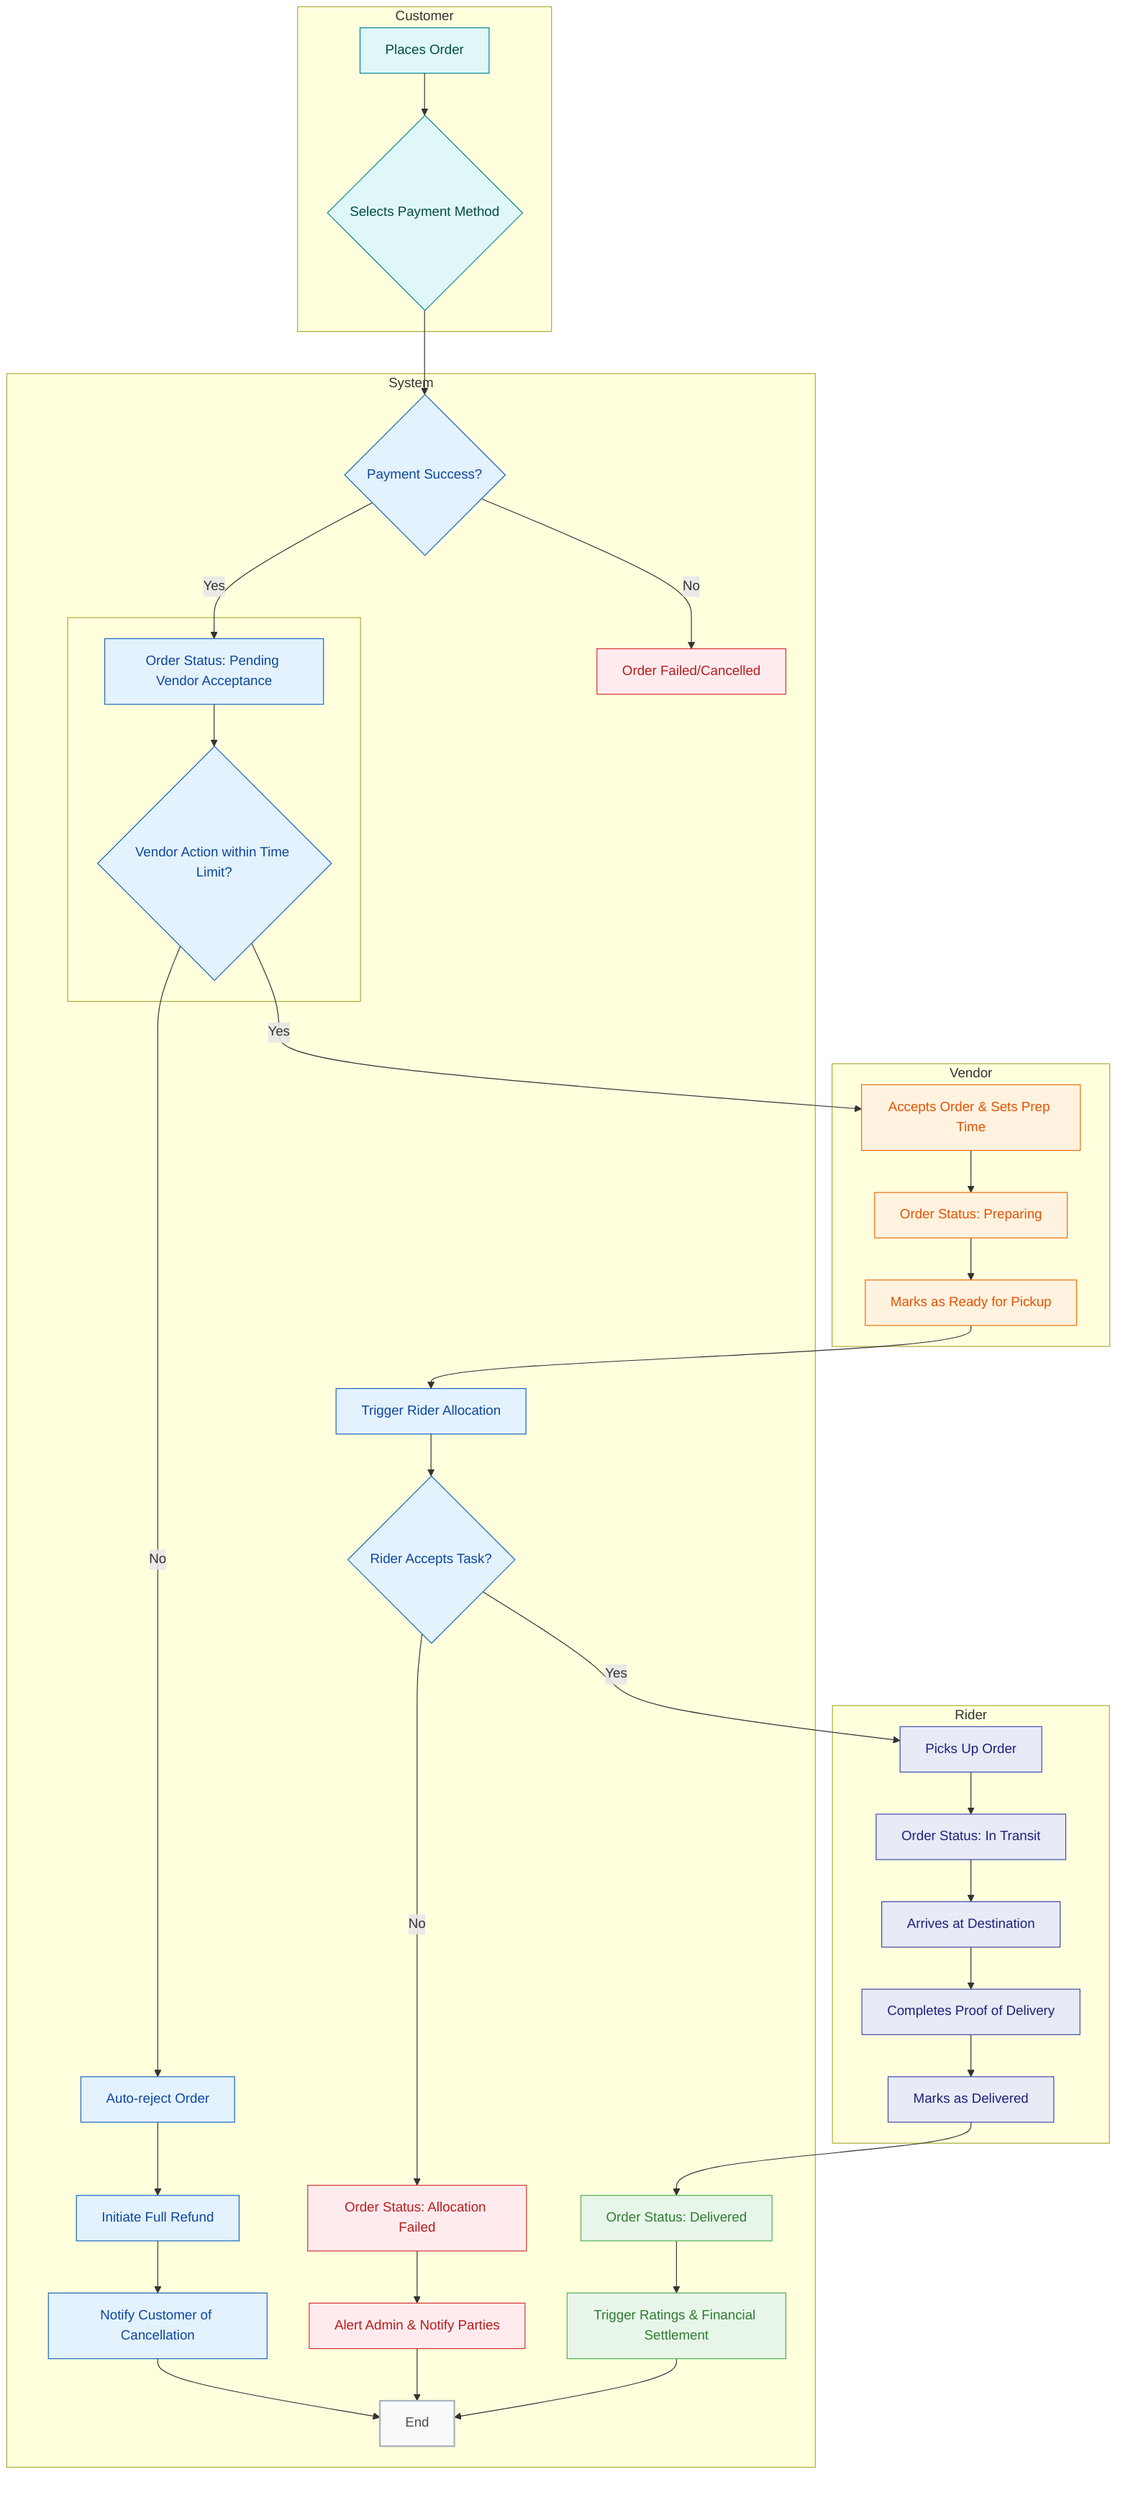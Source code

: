 flowchart TD
    subgraph Customer
        A[Places Order] --> B{Selects Payment Method}
    end

    subgraph System
        B --> C{Payment Success?}
        C -->|No| D[Order Failed/Cancelled]
        C -->|Yes| E[Order Status: Pending Vendor Acceptance]
        subgraph " "
        direction LR
        E --> F{Vendor Action within Time Limit?}
        end
        F -->|No| G[Auto-reject Order]
        G --> H[Initiate Full Refund]
        H --> I[Notify Customer of Cancellation]
        I --> J[End]
    end

    subgraph Vendor
        F -->|Yes| K[Accepts Order & Sets Prep Time]
        K --> L[Order Status: Preparing]
        L --> M[Marks as Ready for Pickup]
    end

    subgraph System
        M --> N[Trigger Rider Allocation]
        N --> O{Rider Accepts Task?}
        O -->|No| P[Order Status: Allocation Failed]
        P --> Q[Alert Admin & Notify Parties]
        Q --> J
    end

    subgraph Rider
        O -->|Yes| R[Picks Up Order]
        R --> S[Order Status: In Transit]
        S --> T[Arrives at Destination]
        T --> U[Completes Proof of Delivery]
        U --> V[Marks as Delivered]
    end

    subgraph System
        V --> W[Order Status: Delivered]
        W --> X[Trigger Ratings & Financial Settlement]
        X --> J
    end

    %% Styling
    classDef endState fill:#f8f9fa,stroke:#adb5bd,stroke-width:2px,color:#495057
    classDef failureState fill:#ffebee,stroke:#d32f2f,color:#b71c1c
    classDef successState fill:#e8f5e9,stroke:#4caf50,color:#2e7d32
    classDef actorSys fill:#e3f2fd,stroke:#1565c0,color:#0d47a1
    classDef actorVen fill:#fff3e0,stroke:#ef6c00,color:#e65100
    classDef actorRid fill:#e8eaf6,stroke:#3949ab,color:#1a237e
    classDef actorCust fill:#e0f7fa,stroke:#00838f,color:#004d40

    class D,P,Q failureState
    class W,X successState
    class J endState
    class C,E,F,G,H,I,N,O actorSys
    class K,L,M actorVen
    class R,S,T,U,V actorRid
    class A,B actorCust